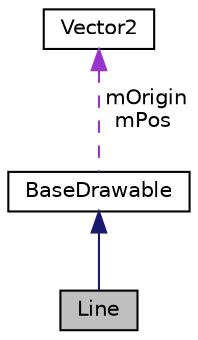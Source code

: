 digraph G
{
  edge [fontname="Helvetica",fontsize="10",labelfontname="Helvetica",labelfontsize="10"];
  node [fontname="Helvetica",fontsize="10",shape=record];
  Node1 [label="Line",height=0.2,width=0.4,color="black", fillcolor="grey75", style="filled" fontcolor="black"];
  Node2 -> Node1 [dir="back",color="midnightblue",fontsize="10",style="solid",fontname="Helvetica"];
  Node2 [label="BaseDrawable",height=0.2,width=0.4,color="black", fillcolor="white", style="filled",URL="$class_base_drawable.html"];
  Node3 -> Node2 [dir="back",color="darkorchid3",fontsize="10",style="dashed",label=" mOrigin\nmPos" ,fontname="Helvetica"];
  Node3 [label="Vector2",height=0.2,width=0.4,color="black", fillcolor="white", style="filled",URL="$class_vector2.html"];
}
